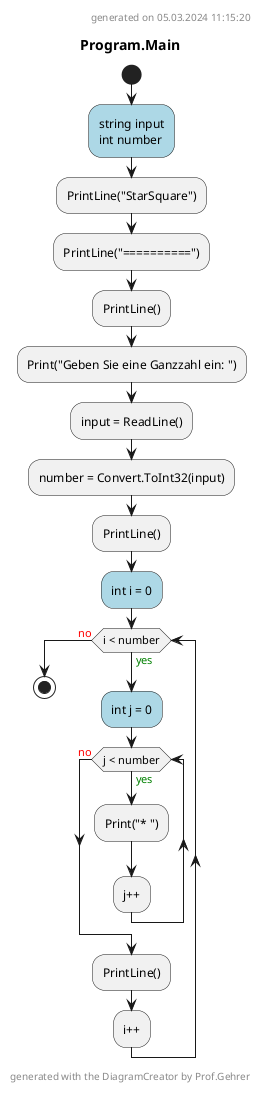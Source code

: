@startuml Program.Main
header
generated on 05.03.2024 11:15:20
end header
title Program.Main
start
#LightBlue:string input
int number;
:PrintLine("StarSquare");
:PrintLine("==========");
:PrintLine();
:Print("Geben Sie eine Ganzzahl ein: ");
:input = ReadLine();
:number = Convert.ToInt32(input);
:PrintLine();
#LightBlue:int i = 0;
while (i < number) is (<color:green>yes)
    #LightBlue:int j = 0;
    while (j < number) is (<color:green>yes)
        :Print("* ");
    :j++;
    endwhile (<color:red>no)
    :PrintLine();
:i++;
endwhile (<color:red>no)
footer
generated with the DiagramCreator by Prof.Gehrer
end footer
stop
@enduml
